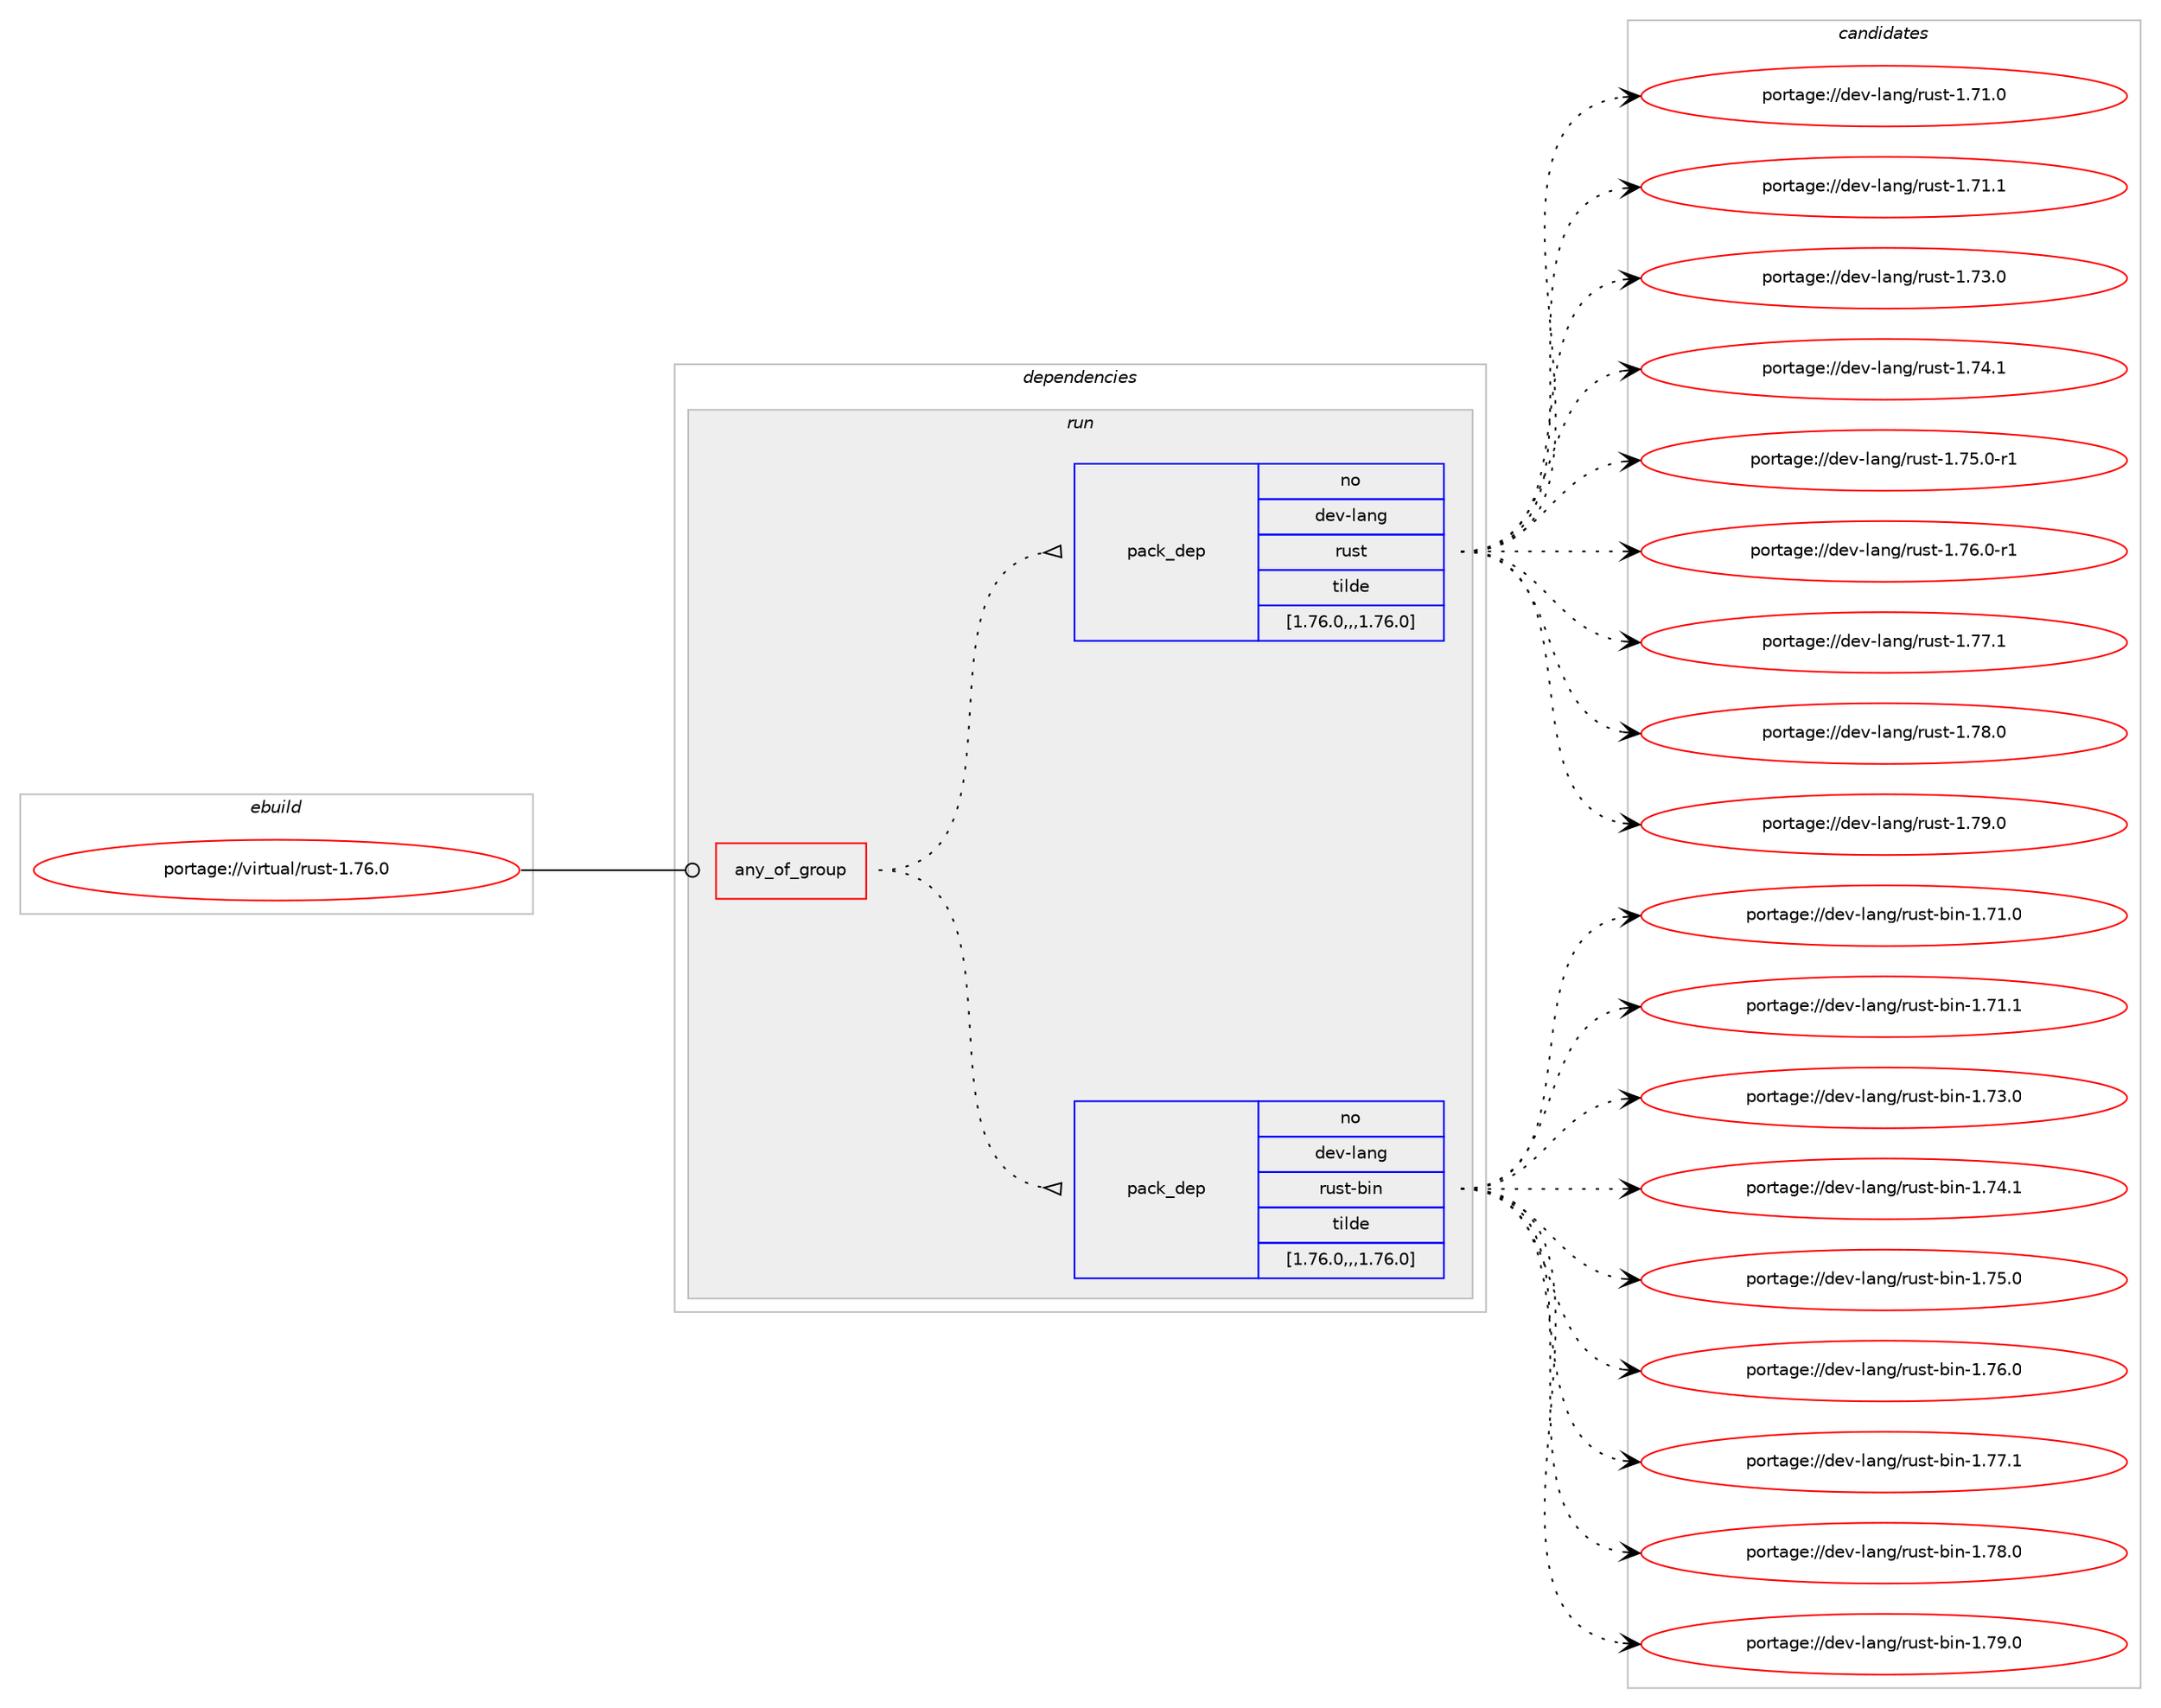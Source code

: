 digraph prolog {

# *************
# Graph options
# *************

newrank=true;
concentrate=true;
compound=true;
graph [rankdir=LR,fontname=Helvetica,fontsize=10,ranksep=1.5];#, ranksep=2.5, nodesep=0.2];
edge  [arrowhead=vee];
node  [fontname=Helvetica,fontsize=10];

# **********
# The ebuild
# **********

subgraph cluster_leftcol {
color=gray;
rank=same;
label=<<i>ebuild</i>>;
id [label="portage://virtual/rust-1.76.0", color=red, width=4, href="../virtual/rust-1.76.0.svg"];
}

# ****************
# The dependencies
# ****************

subgraph cluster_midcol {
color=gray;
label=<<i>dependencies</i>>;
subgraph cluster_compile {
fillcolor="#eeeeee";
style=filled;
label=<<i>compile</i>>;
}
subgraph cluster_compileandrun {
fillcolor="#eeeeee";
style=filled;
label=<<i>compile and run</i>>;
}
subgraph cluster_run {
fillcolor="#eeeeee";
style=filled;
label=<<i>run</i>>;
subgraph any2947 {
dependency435370 [label=<<TABLE BORDER="0" CELLBORDER="1" CELLSPACING="0" CELLPADDING="4"><TR><TD CELLPADDING="10">any_of_group</TD></TR></TABLE>>, shape=none, color=red];subgraph pack316325 {
dependency435371 [label=<<TABLE BORDER="0" CELLBORDER="1" CELLSPACING="0" CELLPADDING="4" WIDTH="220"><TR><TD ROWSPAN="6" CELLPADDING="30">pack_dep</TD></TR><TR><TD WIDTH="110">no</TD></TR><TR><TD>dev-lang</TD></TR><TR><TD>rust-bin</TD></TR><TR><TD>tilde</TD></TR><TR><TD>[1.76.0,,,1.76.0]</TD></TR></TABLE>>, shape=none, color=blue];
}
dependency435370:e -> dependency435371:w [weight=20,style="dotted",arrowhead="oinv"];
subgraph pack316326 {
dependency435372 [label=<<TABLE BORDER="0" CELLBORDER="1" CELLSPACING="0" CELLPADDING="4" WIDTH="220"><TR><TD ROWSPAN="6" CELLPADDING="30">pack_dep</TD></TR><TR><TD WIDTH="110">no</TD></TR><TR><TD>dev-lang</TD></TR><TR><TD>rust</TD></TR><TR><TD>tilde</TD></TR><TR><TD>[1.76.0,,,1.76.0]</TD></TR></TABLE>>, shape=none, color=blue];
}
dependency435370:e -> dependency435372:w [weight=20,style="dotted",arrowhead="oinv"];
}
id:e -> dependency435370:w [weight=20,style="solid",arrowhead="odot"];
}
}

# **************
# The candidates
# **************

subgraph cluster_choices {
rank=same;
color=gray;
label=<<i>candidates</i>>;

subgraph choice316325 {
color=black;
nodesep=1;
choice100101118451089711010347114117115116459810511045494655494648 [label="portage://dev-lang/rust-bin-1.71.0", color=red, width=4,href="../dev-lang/rust-bin-1.71.0.svg"];
choice100101118451089711010347114117115116459810511045494655494649 [label="portage://dev-lang/rust-bin-1.71.1", color=red, width=4,href="../dev-lang/rust-bin-1.71.1.svg"];
choice100101118451089711010347114117115116459810511045494655514648 [label="portage://dev-lang/rust-bin-1.73.0", color=red, width=4,href="../dev-lang/rust-bin-1.73.0.svg"];
choice100101118451089711010347114117115116459810511045494655524649 [label="portage://dev-lang/rust-bin-1.74.1", color=red, width=4,href="../dev-lang/rust-bin-1.74.1.svg"];
choice100101118451089711010347114117115116459810511045494655534648 [label="portage://dev-lang/rust-bin-1.75.0", color=red, width=4,href="../dev-lang/rust-bin-1.75.0.svg"];
choice100101118451089711010347114117115116459810511045494655544648 [label="portage://dev-lang/rust-bin-1.76.0", color=red, width=4,href="../dev-lang/rust-bin-1.76.0.svg"];
choice100101118451089711010347114117115116459810511045494655554649 [label="portage://dev-lang/rust-bin-1.77.1", color=red, width=4,href="../dev-lang/rust-bin-1.77.1.svg"];
choice100101118451089711010347114117115116459810511045494655564648 [label="portage://dev-lang/rust-bin-1.78.0", color=red, width=4,href="../dev-lang/rust-bin-1.78.0.svg"];
choice100101118451089711010347114117115116459810511045494655574648 [label="portage://dev-lang/rust-bin-1.79.0", color=red, width=4,href="../dev-lang/rust-bin-1.79.0.svg"];
dependency435371:e -> choice100101118451089711010347114117115116459810511045494655494648:w [style=dotted,weight="100"];
dependency435371:e -> choice100101118451089711010347114117115116459810511045494655494649:w [style=dotted,weight="100"];
dependency435371:e -> choice100101118451089711010347114117115116459810511045494655514648:w [style=dotted,weight="100"];
dependency435371:e -> choice100101118451089711010347114117115116459810511045494655524649:w [style=dotted,weight="100"];
dependency435371:e -> choice100101118451089711010347114117115116459810511045494655534648:w [style=dotted,weight="100"];
dependency435371:e -> choice100101118451089711010347114117115116459810511045494655544648:w [style=dotted,weight="100"];
dependency435371:e -> choice100101118451089711010347114117115116459810511045494655554649:w [style=dotted,weight="100"];
dependency435371:e -> choice100101118451089711010347114117115116459810511045494655564648:w [style=dotted,weight="100"];
dependency435371:e -> choice100101118451089711010347114117115116459810511045494655574648:w [style=dotted,weight="100"];
}
subgraph choice316326 {
color=black;
nodesep=1;
choice10010111845108971101034711411711511645494655494648 [label="portage://dev-lang/rust-1.71.0", color=red, width=4,href="../dev-lang/rust-1.71.0.svg"];
choice10010111845108971101034711411711511645494655494649 [label="portage://dev-lang/rust-1.71.1", color=red, width=4,href="../dev-lang/rust-1.71.1.svg"];
choice10010111845108971101034711411711511645494655514648 [label="portage://dev-lang/rust-1.73.0", color=red, width=4,href="../dev-lang/rust-1.73.0.svg"];
choice10010111845108971101034711411711511645494655524649 [label="portage://dev-lang/rust-1.74.1", color=red, width=4,href="../dev-lang/rust-1.74.1.svg"];
choice100101118451089711010347114117115116454946555346484511449 [label="portage://dev-lang/rust-1.75.0-r1", color=red, width=4,href="../dev-lang/rust-1.75.0-r1.svg"];
choice100101118451089711010347114117115116454946555446484511449 [label="portage://dev-lang/rust-1.76.0-r1", color=red, width=4,href="../dev-lang/rust-1.76.0-r1.svg"];
choice10010111845108971101034711411711511645494655554649 [label="portage://dev-lang/rust-1.77.1", color=red, width=4,href="../dev-lang/rust-1.77.1.svg"];
choice10010111845108971101034711411711511645494655564648 [label="portage://dev-lang/rust-1.78.0", color=red, width=4,href="../dev-lang/rust-1.78.0.svg"];
choice10010111845108971101034711411711511645494655574648 [label="portage://dev-lang/rust-1.79.0", color=red, width=4,href="../dev-lang/rust-1.79.0.svg"];
dependency435372:e -> choice10010111845108971101034711411711511645494655494648:w [style=dotted,weight="100"];
dependency435372:e -> choice10010111845108971101034711411711511645494655494649:w [style=dotted,weight="100"];
dependency435372:e -> choice10010111845108971101034711411711511645494655514648:w [style=dotted,weight="100"];
dependency435372:e -> choice10010111845108971101034711411711511645494655524649:w [style=dotted,weight="100"];
dependency435372:e -> choice100101118451089711010347114117115116454946555346484511449:w [style=dotted,weight="100"];
dependency435372:e -> choice100101118451089711010347114117115116454946555446484511449:w [style=dotted,weight="100"];
dependency435372:e -> choice10010111845108971101034711411711511645494655554649:w [style=dotted,weight="100"];
dependency435372:e -> choice10010111845108971101034711411711511645494655564648:w [style=dotted,weight="100"];
dependency435372:e -> choice10010111845108971101034711411711511645494655574648:w [style=dotted,weight="100"];
}
}

}

